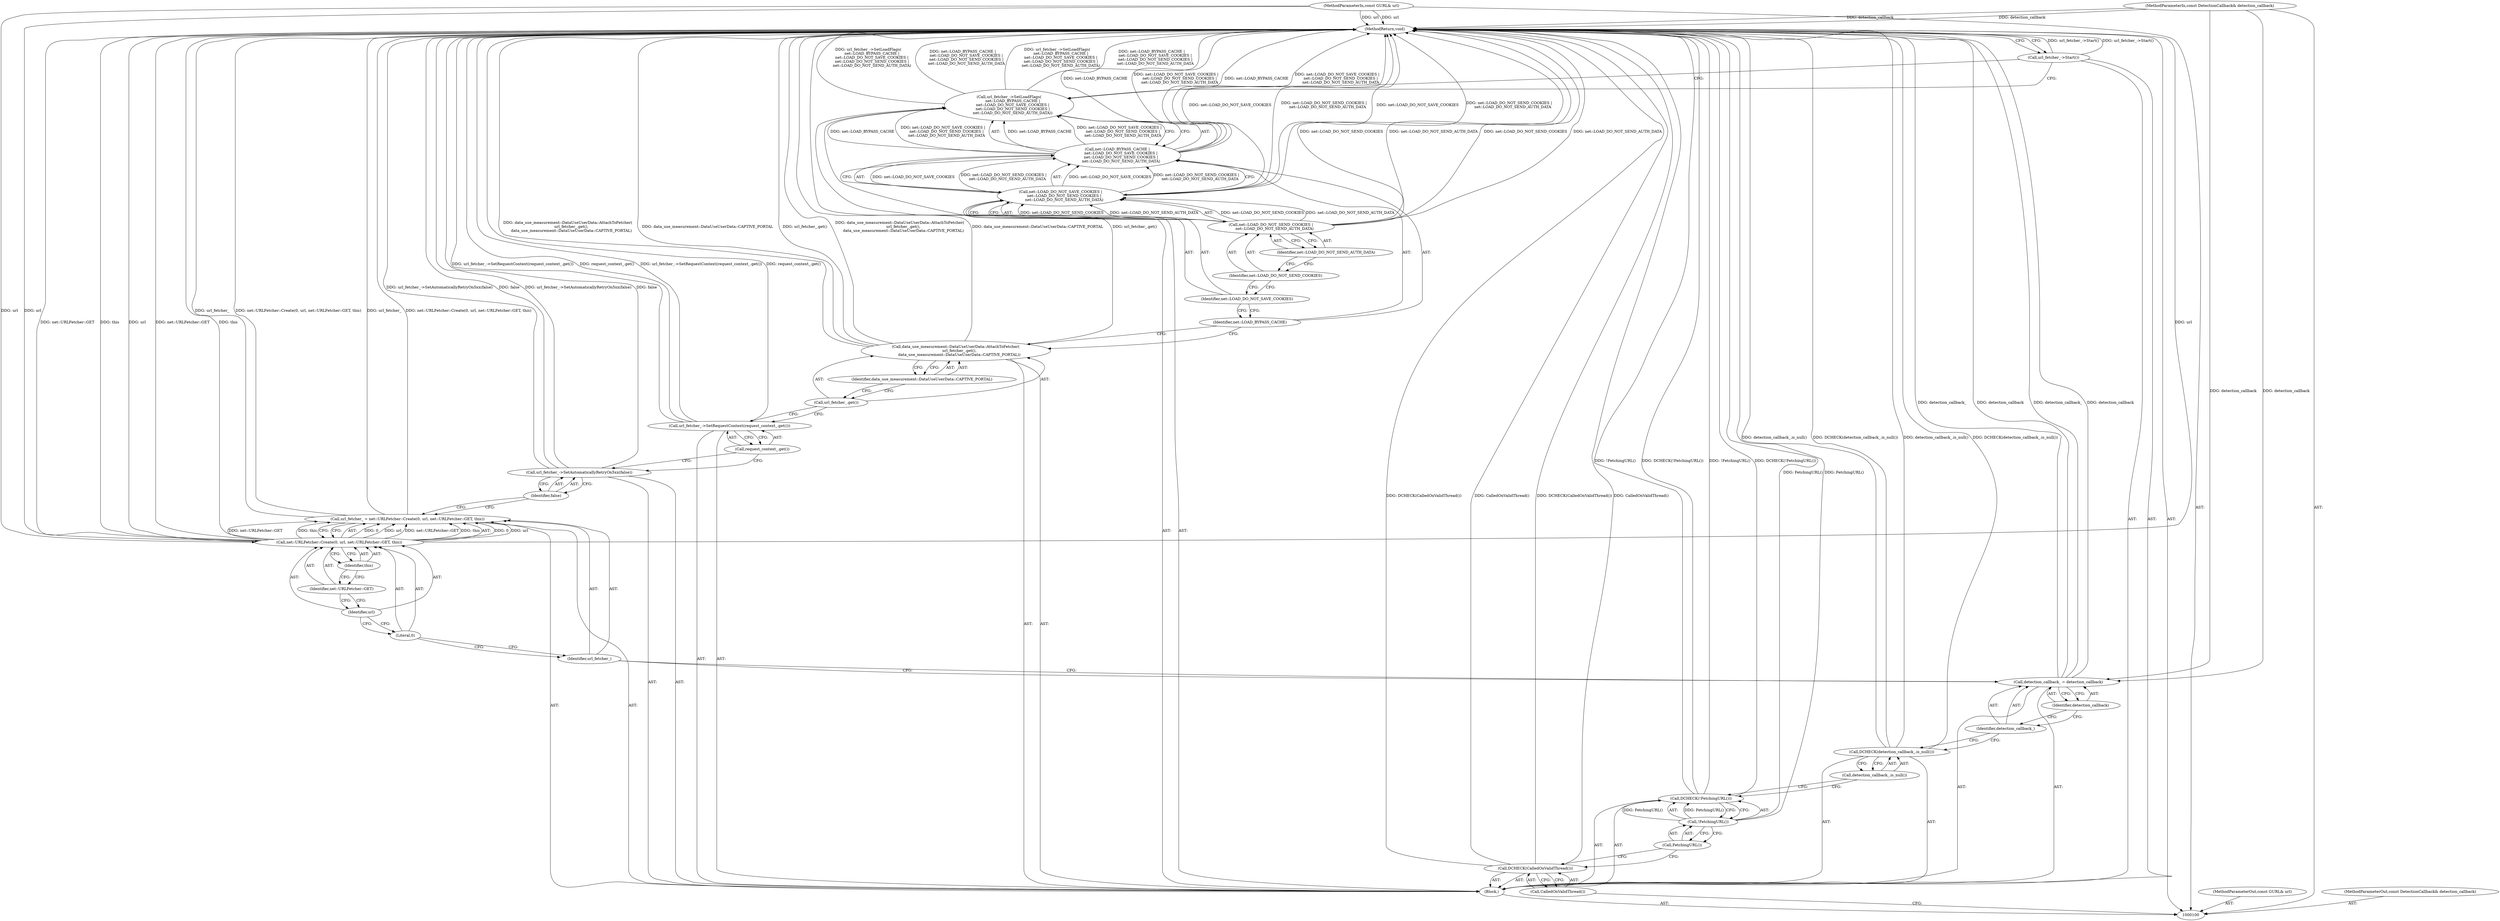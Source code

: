 digraph "0_Chrome_a81c185f34b34ef8410239506825b185b332c00b" {
"1000137" [label="(MethodReturn,void)"];
"1000116" [label="(Call,net::URLFetcher::Create(0, url, net::URLFetcher::GET, this))"];
"1000114" [label="(Call,url_fetcher_ = net::URLFetcher::Create(0, url, net::URLFetcher::GET, this))"];
"1000115" [label="(Identifier,url_fetcher_)"];
"1000117" [label="(Literal,0)"];
"1000118" [label="(Identifier,url)"];
"1000119" [label="(Identifier,net::URLFetcher::GET)"];
"1000120" [label="(Identifier,this)"];
"1000121" [label="(Call,url_fetcher_->SetAutomaticallyRetryOn5xx(false))"];
"1000122" [label="(Identifier,false)"];
"1000123" [label="(Call,url_fetcher_->SetRequestContext(request_context_.get()))"];
"1000124" [label="(Call,request_context_.get())"];
"1000125" [label="(Call,data_use_measurement::DataUseUserData::AttachToFetcher(\n      url_fetcher_.get(),\n      data_use_measurement::DataUseUserData::CAPTIVE_PORTAL))"];
"1000126" [label="(Call,url_fetcher_.get())"];
"1000127" [label="(Identifier,data_use_measurement::DataUseUserData::CAPTIVE_PORTAL)"];
"1000128" [label="(Call,url_fetcher_->SetLoadFlags(\n      net::LOAD_BYPASS_CACHE |\n      net::LOAD_DO_NOT_SAVE_COOKIES |\n      net::LOAD_DO_NOT_SEND_COOKIES |\n      net::LOAD_DO_NOT_SEND_AUTH_DATA))"];
"1000129" [label="(Call,net::LOAD_BYPASS_CACHE |\n      net::LOAD_DO_NOT_SAVE_COOKIES |\n      net::LOAD_DO_NOT_SEND_COOKIES |\n      net::LOAD_DO_NOT_SEND_AUTH_DATA)"];
"1000130" [label="(Identifier,net::LOAD_BYPASS_CACHE)"];
"1000131" [label="(Call,net::LOAD_DO_NOT_SAVE_COOKIES |\n      net::LOAD_DO_NOT_SEND_COOKIES |\n      net::LOAD_DO_NOT_SEND_AUTH_DATA)"];
"1000132" [label="(Identifier,net::LOAD_DO_NOT_SAVE_COOKIES)"];
"1000101" [label="(MethodParameterIn,const GURL& url)"];
"1000204" [label="(MethodParameterOut,const GURL& url)"];
"1000133" [label="(Call,net::LOAD_DO_NOT_SEND_COOKIES |\n      net::LOAD_DO_NOT_SEND_AUTH_DATA)"];
"1000134" [label="(Identifier,net::LOAD_DO_NOT_SEND_COOKIES)"];
"1000135" [label="(Identifier,net::LOAD_DO_NOT_SEND_AUTH_DATA)"];
"1000136" [label="(Call,url_fetcher_->Start())"];
"1000102" [label="(MethodParameterIn,const DetectionCallback& detection_callback)"];
"1000205" [label="(MethodParameterOut,const DetectionCallback& detection_callback)"];
"1000103" [label="(Block,)"];
"1000104" [label="(Call,DCHECK(CalledOnValidThread()))"];
"1000105" [label="(Call,CalledOnValidThread())"];
"1000108" [label="(Call,FetchingURL())"];
"1000106" [label="(Call,DCHECK(!FetchingURL()))"];
"1000107" [label="(Call,!FetchingURL())"];
"1000109" [label="(Call,DCHECK(detection_callback_.is_null()))"];
"1000110" [label="(Call,detection_callback_.is_null())"];
"1000111" [label="(Call,detection_callback_ = detection_callback)"];
"1000112" [label="(Identifier,detection_callback_)"];
"1000113" [label="(Identifier,detection_callback)"];
"1000137" -> "1000100"  [label="AST: "];
"1000137" -> "1000136"  [label="CFG: "];
"1000125" -> "1000137"  [label="DDG: data_use_measurement::DataUseUserData::AttachToFetcher(\n      url_fetcher_.get(),\n      data_use_measurement::DataUseUserData::CAPTIVE_PORTAL)"];
"1000125" -> "1000137"  [label="DDG: data_use_measurement::DataUseUserData::CAPTIVE_PORTAL"];
"1000125" -> "1000137"  [label="DDG: url_fetcher_.get()"];
"1000107" -> "1000137"  [label="DDG: FetchingURL()"];
"1000106" -> "1000137"  [label="DDG: !FetchingURL()"];
"1000106" -> "1000137"  [label="DDG: DCHECK(!FetchingURL())"];
"1000104" -> "1000137"  [label="DDG: DCHECK(CalledOnValidThread())"];
"1000104" -> "1000137"  [label="DDG: CalledOnValidThread()"];
"1000116" -> "1000137"  [label="DDG: url"];
"1000116" -> "1000137"  [label="DDG: net::URLFetcher::GET"];
"1000116" -> "1000137"  [label="DDG: this"];
"1000128" -> "1000137"  [label="DDG: url_fetcher_->SetLoadFlags(\n      net::LOAD_BYPASS_CACHE |\n      net::LOAD_DO_NOT_SAVE_COOKIES |\n      net::LOAD_DO_NOT_SEND_COOKIES |\n      net::LOAD_DO_NOT_SEND_AUTH_DATA)"];
"1000128" -> "1000137"  [label="DDG: net::LOAD_BYPASS_CACHE |\n      net::LOAD_DO_NOT_SAVE_COOKIES |\n      net::LOAD_DO_NOT_SEND_COOKIES |\n      net::LOAD_DO_NOT_SEND_AUTH_DATA"];
"1000129" -> "1000137"  [label="DDG: net::LOAD_BYPASS_CACHE"];
"1000129" -> "1000137"  [label="DDG: net::LOAD_DO_NOT_SAVE_COOKIES |\n      net::LOAD_DO_NOT_SEND_COOKIES |\n      net::LOAD_DO_NOT_SEND_AUTH_DATA"];
"1000123" -> "1000137"  [label="DDG: url_fetcher_->SetRequestContext(request_context_.get())"];
"1000123" -> "1000137"  [label="DDG: request_context_.get()"];
"1000131" -> "1000137"  [label="DDG: net::LOAD_DO_NOT_SAVE_COOKIES"];
"1000131" -> "1000137"  [label="DDG: net::LOAD_DO_NOT_SEND_COOKIES |\n      net::LOAD_DO_NOT_SEND_AUTH_DATA"];
"1000133" -> "1000137"  [label="DDG: net::LOAD_DO_NOT_SEND_COOKIES"];
"1000133" -> "1000137"  [label="DDG: net::LOAD_DO_NOT_SEND_AUTH_DATA"];
"1000114" -> "1000137"  [label="DDG: url_fetcher_"];
"1000114" -> "1000137"  [label="DDG: net::URLFetcher::Create(0, url, net::URLFetcher::GET, this)"];
"1000121" -> "1000137"  [label="DDG: url_fetcher_->SetAutomaticallyRetryOn5xx(false)"];
"1000121" -> "1000137"  [label="DDG: false"];
"1000102" -> "1000137"  [label="DDG: detection_callback"];
"1000111" -> "1000137"  [label="DDG: detection_callback_"];
"1000111" -> "1000137"  [label="DDG: detection_callback"];
"1000101" -> "1000137"  [label="DDG: url"];
"1000109" -> "1000137"  [label="DDG: detection_callback_.is_null()"];
"1000109" -> "1000137"  [label="DDG: DCHECK(detection_callback_.is_null())"];
"1000136" -> "1000137"  [label="DDG: url_fetcher_->Start()"];
"1000116" -> "1000114"  [label="AST: "];
"1000116" -> "1000120"  [label="CFG: "];
"1000117" -> "1000116"  [label="AST: "];
"1000118" -> "1000116"  [label="AST: "];
"1000119" -> "1000116"  [label="AST: "];
"1000120" -> "1000116"  [label="AST: "];
"1000114" -> "1000116"  [label="CFG: "];
"1000116" -> "1000137"  [label="DDG: url"];
"1000116" -> "1000137"  [label="DDG: net::URLFetcher::GET"];
"1000116" -> "1000137"  [label="DDG: this"];
"1000116" -> "1000114"  [label="DDG: 0"];
"1000116" -> "1000114"  [label="DDG: url"];
"1000116" -> "1000114"  [label="DDG: net::URLFetcher::GET"];
"1000116" -> "1000114"  [label="DDG: this"];
"1000101" -> "1000116"  [label="DDG: url"];
"1000114" -> "1000103"  [label="AST: "];
"1000114" -> "1000116"  [label="CFG: "];
"1000115" -> "1000114"  [label="AST: "];
"1000116" -> "1000114"  [label="AST: "];
"1000122" -> "1000114"  [label="CFG: "];
"1000114" -> "1000137"  [label="DDG: url_fetcher_"];
"1000114" -> "1000137"  [label="DDG: net::URLFetcher::Create(0, url, net::URLFetcher::GET, this)"];
"1000116" -> "1000114"  [label="DDG: 0"];
"1000116" -> "1000114"  [label="DDG: url"];
"1000116" -> "1000114"  [label="DDG: net::URLFetcher::GET"];
"1000116" -> "1000114"  [label="DDG: this"];
"1000115" -> "1000114"  [label="AST: "];
"1000115" -> "1000111"  [label="CFG: "];
"1000117" -> "1000115"  [label="CFG: "];
"1000117" -> "1000116"  [label="AST: "];
"1000117" -> "1000115"  [label="CFG: "];
"1000118" -> "1000117"  [label="CFG: "];
"1000118" -> "1000116"  [label="AST: "];
"1000118" -> "1000117"  [label="CFG: "];
"1000119" -> "1000118"  [label="CFG: "];
"1000119" -> "1000116"  [label="AST: "];
"1000119" -> "1000118"  [label="CFG: "];
"1000120" -> "1000119"  [label="CFG: "];
"1000120" -> "1000116"  [label="AST: "];
"1000120" -> "1000119"  [label="CFG: "];
"1000116" -> "1000120"  [label="CFG: "];
"1000121" -> "1000103"  [label="AST: "];
"1000121" -> "1000122"  [label="CFG: "];
"1000122" -> "1000121"  [label="AST: "];
"1000124" -> "1000121"  [label="CFG: "];
"1000121" -> "1000137"  [label="DDG: url_fetcher_->SetAutomaticallyRetryOn5xx(false)"];
"1000121" -> "1000137"  [label="DDG: false"];
"1000122" -> "1000121"  [label="AST: "];
"1000122" -> "1000114"  [label="CFG: "];
"1000121" -> "1000122"  [label="CFG: "];
"1000123" -> "1000103"  [label="AST: "];
"1000123" -> "1000124"  [label="CFG: "];
"1000124" -> "1000123"  [label="AST: "];
"1000126" -> "1000123"  [label="CFG: "];
"1000123" -> "1000137"  [label="DDG: url_fetcher_->SetRequestContext(request_context_.get())"];
"1000123" -> "1000137"  [label="DDG: request_context_.get()"];
"1000124" -> "1000123"  [label="AST: "];
"1000124" -> "1000121"  [label="CFG: "];
"1000123" -> "1000124"  [label="CFG: "];
"1000125" -> "1000103"  [label="AST: "];
"1000125" -> "1000127"  [label="CFG: "];
"1000126" -> "1000125"  [label="AST: "];
"1000127" -> "1000125"  [label="AST: "];
"1000130" -> "1000125"  [label="CFG: "];
"1000125" -> "1000137"  [label="DDG: data_use_measurement::DataUseUserData::AttachToFetcher(\n      url_fetcher_.get(),\n      data_use_measurement::DataUseUserData::CAPTIVE_PORTAL)"];
"1000125" -> "1000137"  [label="DDG: data_use_measurement::DataUseUserData::CAPTIVE_PORTAL"];
"1000125" -> "1000137"  [label="DDG: url_fetcher_.get()"];
"1000126" -> "1000125"  [label="AST: "];
"1000126" -> "1000123"  [label="CFG: "];
"1000127" -> "1000126"  [label="CFG: "];
"1000127" -> "1000125"  [label="AST: "];
"1000127" -> "1000126"  [label="CFG: "];
"1000125" -> "1000127"  [label="CFG: "];
"1000128" -> "1000103"  [label="AST: "];
"1000128" -> "1000129"  [label="CFG: "];
"1000129" -> "1000128"  [label="AST: "];
"1000136" -> "1000128"  [label="CFG: "];
"1000128" -> "1000137"  [label="DDG: url_fetcher_->SetLoadFlags(\n      net::LOAD_BYPASS_CACHE |\n      net::LOAD_DO_NOT_SAVE_COOKIES |\n      net::LOAD_DO_NOT_SEND_COOKIES |\n      net::LOAD_DO_NOT_SEND_AUTH_DATA)"];
"1000128" -> "1000137"  [label="DDG: net::LOAD_BYPASS_CACHE |\n      net::LOAD_DO_NOT_SAVE_COOKIES |\n      net::LOAD_DO_NOT_SEND_COOKIES |\n      net::LOAD_DO_NOT_SEND_AUTH_DATA"];
"1000129" -> "1000128"  [label="DDG: net::LOAD_BYPASS_CACHE"];
"1000129" -> "1000128"  [label="DDG: net::LOAD_DO_NOT_SAVE_COOKIES |\n      net::LOAD_DO_NOT_SEND_COOKIES |\n      net::LOAD_DO_NOT_SEND_AUTH_DATA"];
"1000129" -> "1000128"  [label="AST: "];
"1000129" -> "1000131"  [label="CFG: "];
"1000130" -> "1000129"  [label="AST: "];
"1000131" -> "1000129"  [label="AST: "];
"1000128" -> "1000129"  [label="CFG: "];
"1000129" -> "1000137"  [label="DDG: net::LOAD_BYPASS_CACHE"];
"1000129" -> "1000137"  [label="DDG: net::LOAD_DO_NOT_SAVE_COOKIES |\n      net::LOAD_DO_NOT_SEND_COOKIES |\n      net::LOAD_DO_NOT_SEND_AUTH_DATA"];
"1000129" -> "1000128"  [label="DDG: net::LOAD_BYPASS_CACHE"];
"1000129" -> "1000128"  [label="DDG: net::LOAD_DO_NOT_SAVE_COOKIES |\n      net::LOAD_DO_NOT_SEND_COOKIES |\n      net::LOAD_DO_NOT_SEND_AUTH_DATA"];
"1000131" -> "1000129"  [label="DDG: net::LOAD_DO_NOT_SAVE_COOKIES"];
"1000131" -> "1000129"  [label="DDG: net::LOAD_DO_NOT_SEND_COOKIES |\n      net::LOAD_DO_NOT_SEND_AUTH_DATA"];
"1000130" -> "1000129"  [label="AST: "];
"1000130" -> "1000125"  [label="CFG: "];
"1000132" -> "1000130"  [label="CFG: "];
"1000131" -> "1000129"  [label="AST: "];
"1000131" -> "1000133"  [label="CFG: "];
"1000132" -> "1000131"  [label="AST: "];
"1000133" -> "1000131"  [label="AST: "];
"1000129" -> "1000131"  [label="CFG: "];
"1000131" -> "1000137"  [label="DDG: net::LOAD_DO_NOT_SAVE_COOKIES"];
"1000131" -> "1000137"  [label="DDG: net::LOAD_DO_NOT_SEND_COOKIES |\n      net::LOAD_DO_NOT_SEND_AUTH_DATA"];
"1000131" -> "1000129"  [label="DDG: net::LOAD_DO_NOT_SAVE_COOKIES"];
"1000131" -> "1000129"  [label="DDG: net::LOAD_DO_NOT_SEND_COOKIES |\n      net::LOAD_DO_NOT_SEND_AUTH_DATA"];
"1000133" -> "1000131"  [label="DDG: net::LOAD_DO_NOT_SEND_COOKIES"];
"1000133" -> "1000131"  [label="DDG: net::LOAD_DO_NOT_SEND_AUTH_DATA"];
"1000132" -> "1000131"  [label="AST: "];
"1000132" -> "1000130"  [label="CFG: "];
"1000134" -> "1000132"  [label="CFG: "];
"1000101" -> "1000100"  [label="AST: "];
"1000101" -> "1000137"  [label="DDG: url"];
"1000101" -> "1000116"  [label="DDG: url"];
"1000204" -> "1000100"  [label="AST: "];
"1000133" -> "1000131"  [label="AST: "];
"1000133" -> "1000135"  [label="CFG: "];
"1000134" -> "1000133"  [label="AST: "];
"1000135" -> "1000133"  [label="AST: "];
"1000131" -> "1000133"  [label="CFG: "];
"1000133" -> "1000137"  [label="DDG: net::LOAD_DO_NOT_SEND_COOKIES"];
"1000133" -> "1000137"  [label="DDG: net::LOAD_DO_NOT_SEND_AUTH_DATA"];
"1000133" -> "1000131"  [label="DDG: net::LOAD_DO_NOT_SEND_COOKIES"];
"1000133" -> "1000131"  [label="DDG: net::LOAD_DO_NOT_SEND_AUTH_DATA"];
"1000134" -> "1000133"  [label="AST: "];
"1000134" -> "1000132"  [label="CFG: "];
"1000135" -> "1000134"  [label="CFG: "];
"1000135" -> "1000133"  [label="AST: "];
"1000135" -> "1000134"  [label="CFG: "];
"1000133" -> "1000135"  [label="CFG: "];
"1000136" -> "1000103"  [label="AST: "];
"1000136" -> "1000128"  [label="CFG: "];
"1000137" -> "1000136"  [label="CFG: "];
"1000136" -> "1000137"  [label="DDG: url_fetcher_->Start()"];
"1000102" -> "1000100"  [label="AST: "];
"1000102" -> "1000137"  [label="DDG: detection_callback"];
"1000102" -> "1000111"  [label="DDG: detection_callback"];
"1000205" -> "1000100"  [label="AST: "];
"1000103" -> "1000100"  [label="AST: "];
"1000104" -> "1000103"  [label="AST: "];
"1000106" -> "1000103"  [label="AST: "];
"1000109" -> "1000103"  [label="AST: "];
"1000111" -> "1000103"  [label="AST: "];
"1000114" -> "1000103"  [label="AST: "];
"1000121" -> "1000103"  [label="AST: "];
"1000123" -> "1000103"  [label="AST: "];
"1000125" -> "1000103"  [label="AST: "];
"1000128" -> "1000103"  [label="AST: "];
"1000136" -> "1000103"  [label="AST: "];
"1000104" -> "1000103"  [label="AST: "];
"1000104" -> "1000105"  [label="CFG: "];
"1000105" -> "1000104"  [label="AST: "];
"1000108" -> "1000104"  [label="CFG: "];
"1000104" -> "1000137"  [label="DDG: DCHECK(CalledOnValidThread())"];
"1000104" -> "1000137"  [label="DDG: CalledOnValidThread()"];
"1000105" -> "1000104"  [label="AST: "];
"1000105" -> "1000100"  [label="CFG: "];
"1000104" -> "1000105"  [label="CFG: "];
"1000108" -> "1000107"  [label="AST: "];
"1000108" -> "1000104"  [label="CFG: "];
"1000107" -> "1000108"  [label="CFG: "];
"1000106" -> "1000103"  [label="AST: "];
"1000106" -> "1000107"  [label="CFG: "];
"1000107" -> "1000106"  [label="AST: "];
"1000110" -> "1000106"  [label="CFG: "];
"1000106" -> "1000137"  [label="DDG: !FetchingURL()"];
"1000106" -> "1000137"  [label="DDG: DCHECK(!FetchingURL())"];
"1000107" -> "1000106"  [label="DDG: FetchingURL()"];
"1000107" -> "1000106"  [label="AST: "];
"1000107" -> "1000108"  [label="CFG: "];
"1000108" -> "1000107"  [label="AST: "];
"1000106" -> "1000107"  [label="CFG: "];
"1000107" -> "1000137"  [label="DDG: FetchingURL()"];
"1000107" -> "1000106"  [label="DDG: FetchingURL()"];
"1000109" -> "1000103"  [label="AST: "];
"1000109" -> "1000110"  [label="CFG: "];
"1000110" -> "1000109"  [label="AST: "];
"1000112" -> "1000109"  [label="CFG: "];
"1000109" -> "1000137"  [label="DDG: detection_callback_.is_null()"];
"1000109" -> "1000137"  [label="DDG: DCHECK(detection_callback_.is_null())"];
"1000110" -> "1000109"  [label="AST: "];
"1000110" -> "1000106"  [label="CFG: "];
"1000109" -> "1000110"  [label="CFG: "];
"1000111" -> "1000103"  [label="AST: "];
"1000111" -> "1000113"  [label="CFG: "];
"1000112" -> "1000111"  [label="AST: "];
"1000113" -> "1000111"  [label="AST: "];
"1000115" -> "1000111"  [label="CFG: "];
"1000111" -> "1000137"  [label="DDG: detection_callback_"];
"1000111" -> "1000137"  [label="DDG: detection_callback"];
"1000102" -> "1000111"  [label="DDG: detection_callback"];
"1000112" -> "1000111"  [label="AST: "];
"1000112" -> "1000109"  [label="CFG: "];
"1000113" -> "1000112"  [label="CFG: "];
"1000113" -> "1000111"  [label="AST: "];
"1000113" -> "1000112"  [label="CFG: "];
"1000111" -> "1000113"  [label="CFG: "];
}
